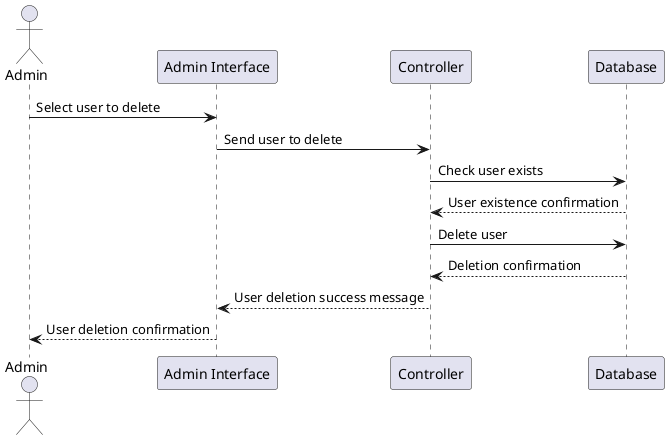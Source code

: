 @startuml
actor Admin
participant "Admin Interface" as AdminUI
participant "Controller" as Controller
participant "Database" as DB

Admin -> AdminUI: Select user to delete
AdminUI -> Controller: Send user to delete
Controller -> DB: Check user exists
DB --> Controller: User existence confirmation
Controller -> DB: Delete user
DB --> Controller: Deletion confirmation
Controller --> AdminUI: User deletion success message
AdminUI --> Admin: User deletion confirmation
@enduml